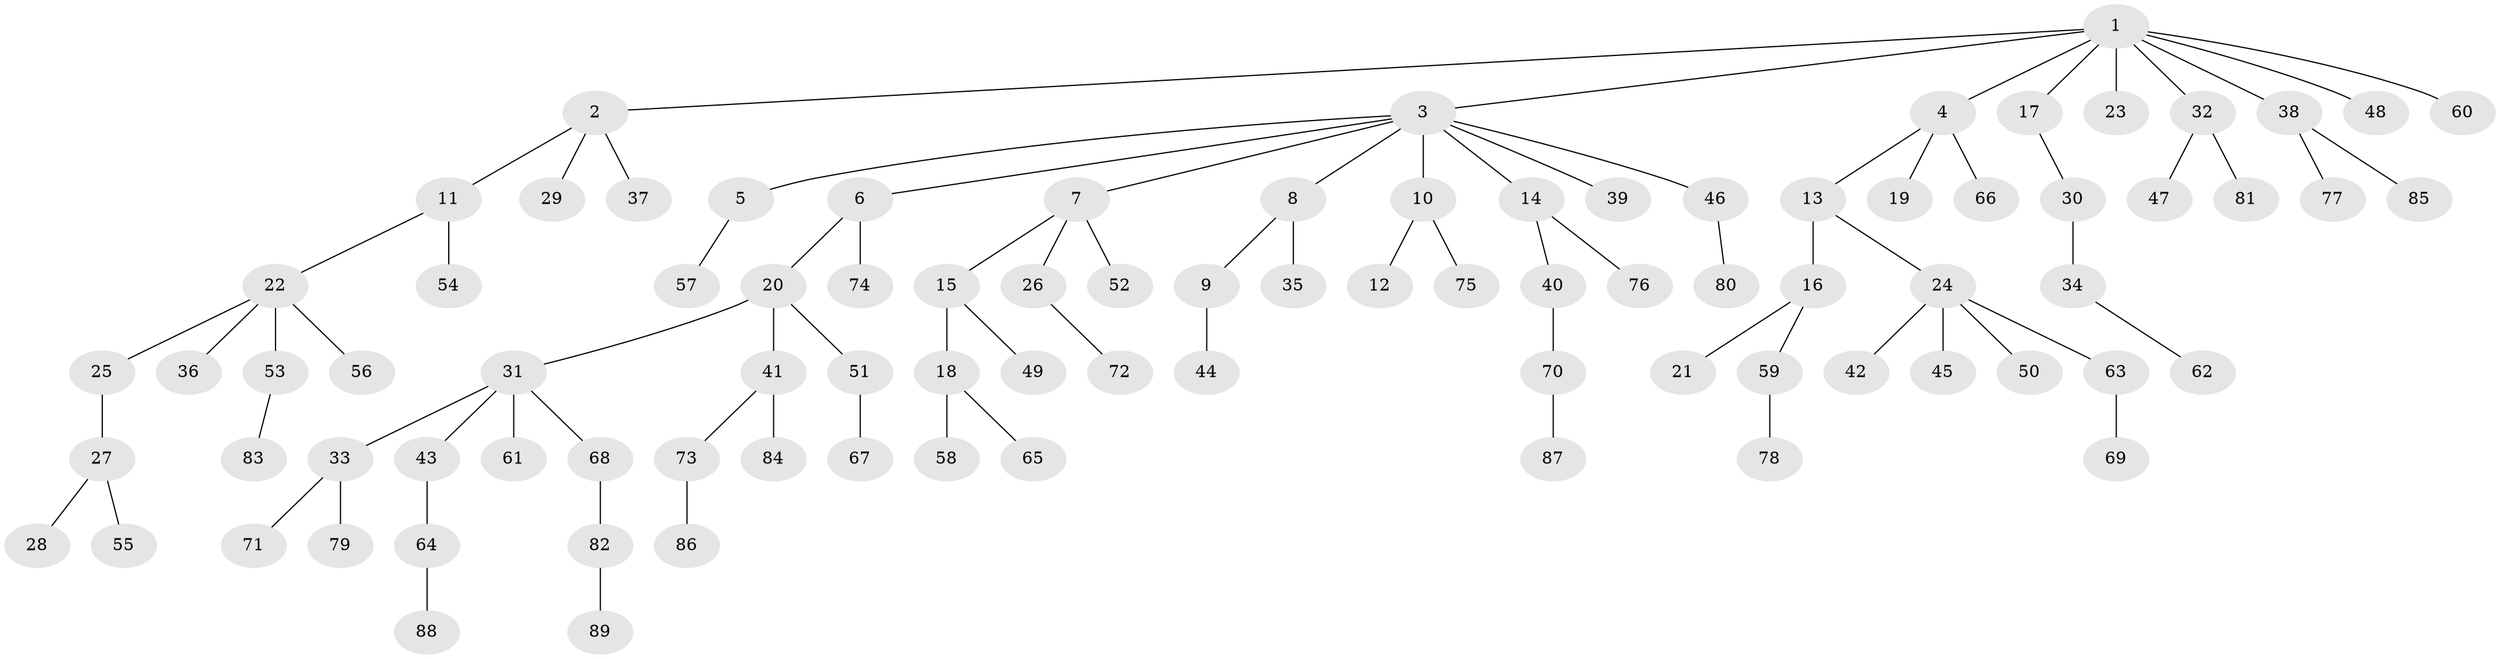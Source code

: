// Generated by graph-tools (version 1.1) at 2025/02/03/09/25 03:02:16]
// undirected, 89 vertices, 88 edges
graph export_dot {
graph [start="1"]
  node [color=gray90,style=filled];
  1;
  2;
  3;
  4;
  5;
  6;
  7;
  8;
  9;
  10;
  11;
  12;
  13;
  14;
  15;
  16;
  17;
  18;
  19;
  20;
  21;
  22;
  23;
  24;
  25;
  26;
  27;
  28;
  29;
  30;
  31;
  32;
  33;
  34;
  35;
  36;
  37;
  38;
  39;
  40;
  41;
  42;
  43;
  44;
  45;
  46;
  47;
  48;
  49;
  50;
  51;
  52;
  53;
  54;
  55;
  56;
  57;
  58;
  59;
  60;
  61;
  62;
  63;
  64;
  65;
  66;
  67;
  68;
  69;
  70;
  71;
  72;
  73;
  74;
  75;
  76;
  77;
  78;
  79;
  80;
  81;
  82;
  83;
  84;
  85;
  86;
  87;
  88;
  89;
  1 -- 2;
  1 -- 3;
  1 -- 4;
  1 -- 17;
  1 -- 23;
  1 -- 32;
  1 -- 38;
  1 -- 48;
  1 -- 60;
  2 -- 11;
  2 -- 29;
  2 -- 37;
  3 -- 5;
  3 -- 6;
  3 -- 7;
  3 -- 8;
  3 -- 10;
  3 -- 14;
  3 -- 39;
  3 -- 46;
  4 -- 13;
  4 -- 19;
  4 -- 66;
  5 -- 57;
  6 -- 20;
  6 -- 74;
  7 -- 15;
  7 -- 26;
  7 -- 52;
  8 -- 9;
  8 -- 35;
  9 -- 44;
  10 -- 12;
  10 -- 75;
  11 -- 22;
  11 -- 54;
  13 -- 16;
  13 -- 24;
  14 -- 40;
  14 -- 76;
  15 -- 18;
  15 -- 49;
  16 -- 21;
  16 -- 59;
  17 -- 30;
  18 -- 58;
  18 -- 65;
  20 -- 31;
  20 -- 41;
  20 -- 51;
  22 -- 25;
  22 -- 36;
  22 -- 53;
  22 -- 56;
  24 -- 42;
  24 -- 45;
  24 -- 50;
  24 -- 63;
  25 -- 27;
  26 -- 72;
  27 -- 28;
  27 -- 55;
  30 -- 34;
  31 -- 33;
  31 -- 43;
  31 -- 61;
  31 -- 68;
  32 -- 47;
  32 -- 81;
  33 -- 71;
  33 -- 79;
  34 -- 62;
  38 -- 77;
  38 -- 85;
  40 -- 70;
  41 -- 73;
  41 -- 84;
  43 -- 64;
  46 -- 80;
  51 -- 67;
  53 -- 83;
  59 -- 78;
  63 -- 69;
  64 -- 88;
  68 -- 82;
  70 -- 87;
  73 -- 86;
  82 -- 89;
}
